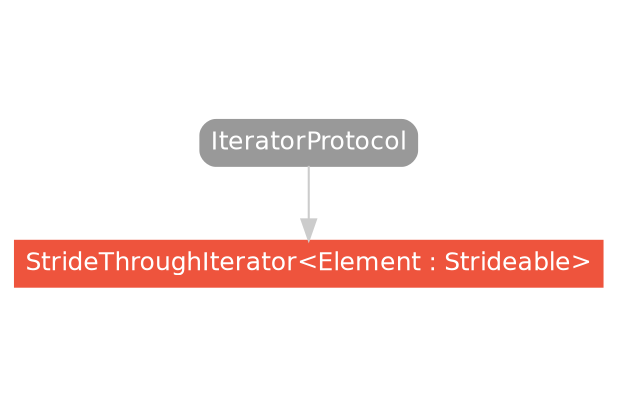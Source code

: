 strict digraph "StrideThroughIterator<Element : Strideable> - Type Hierarchy - SwiftDoc.org" {
    pad="0.1,0.8"
    node [shape=box, style="filled,rounded", color="#999999", fillcolor="#999999", fontcolor=white, fontname=Helvetica, fontnames="Helvetica,sansserif", fontsize=12, margin="0.07,0.05", height="0.3"]
    edge [color="#cccccc"]
    "IteratorProtocol" [URL="/protocol/IteratorProtocol/hierarchy/"]
    "StrideThroughIterator<Element : Strideable>" [URL="/type/StrideThroughIterator/", style="filled", fillcolor="#ee543d", color="#ee543d"]    "IteratorProtocol" -> "StrideThroughIterator<Element : Strideable>"
    subgraph Types {
        rank = max; "StrideThroughIterator<Element : Strideable>";
    }
}